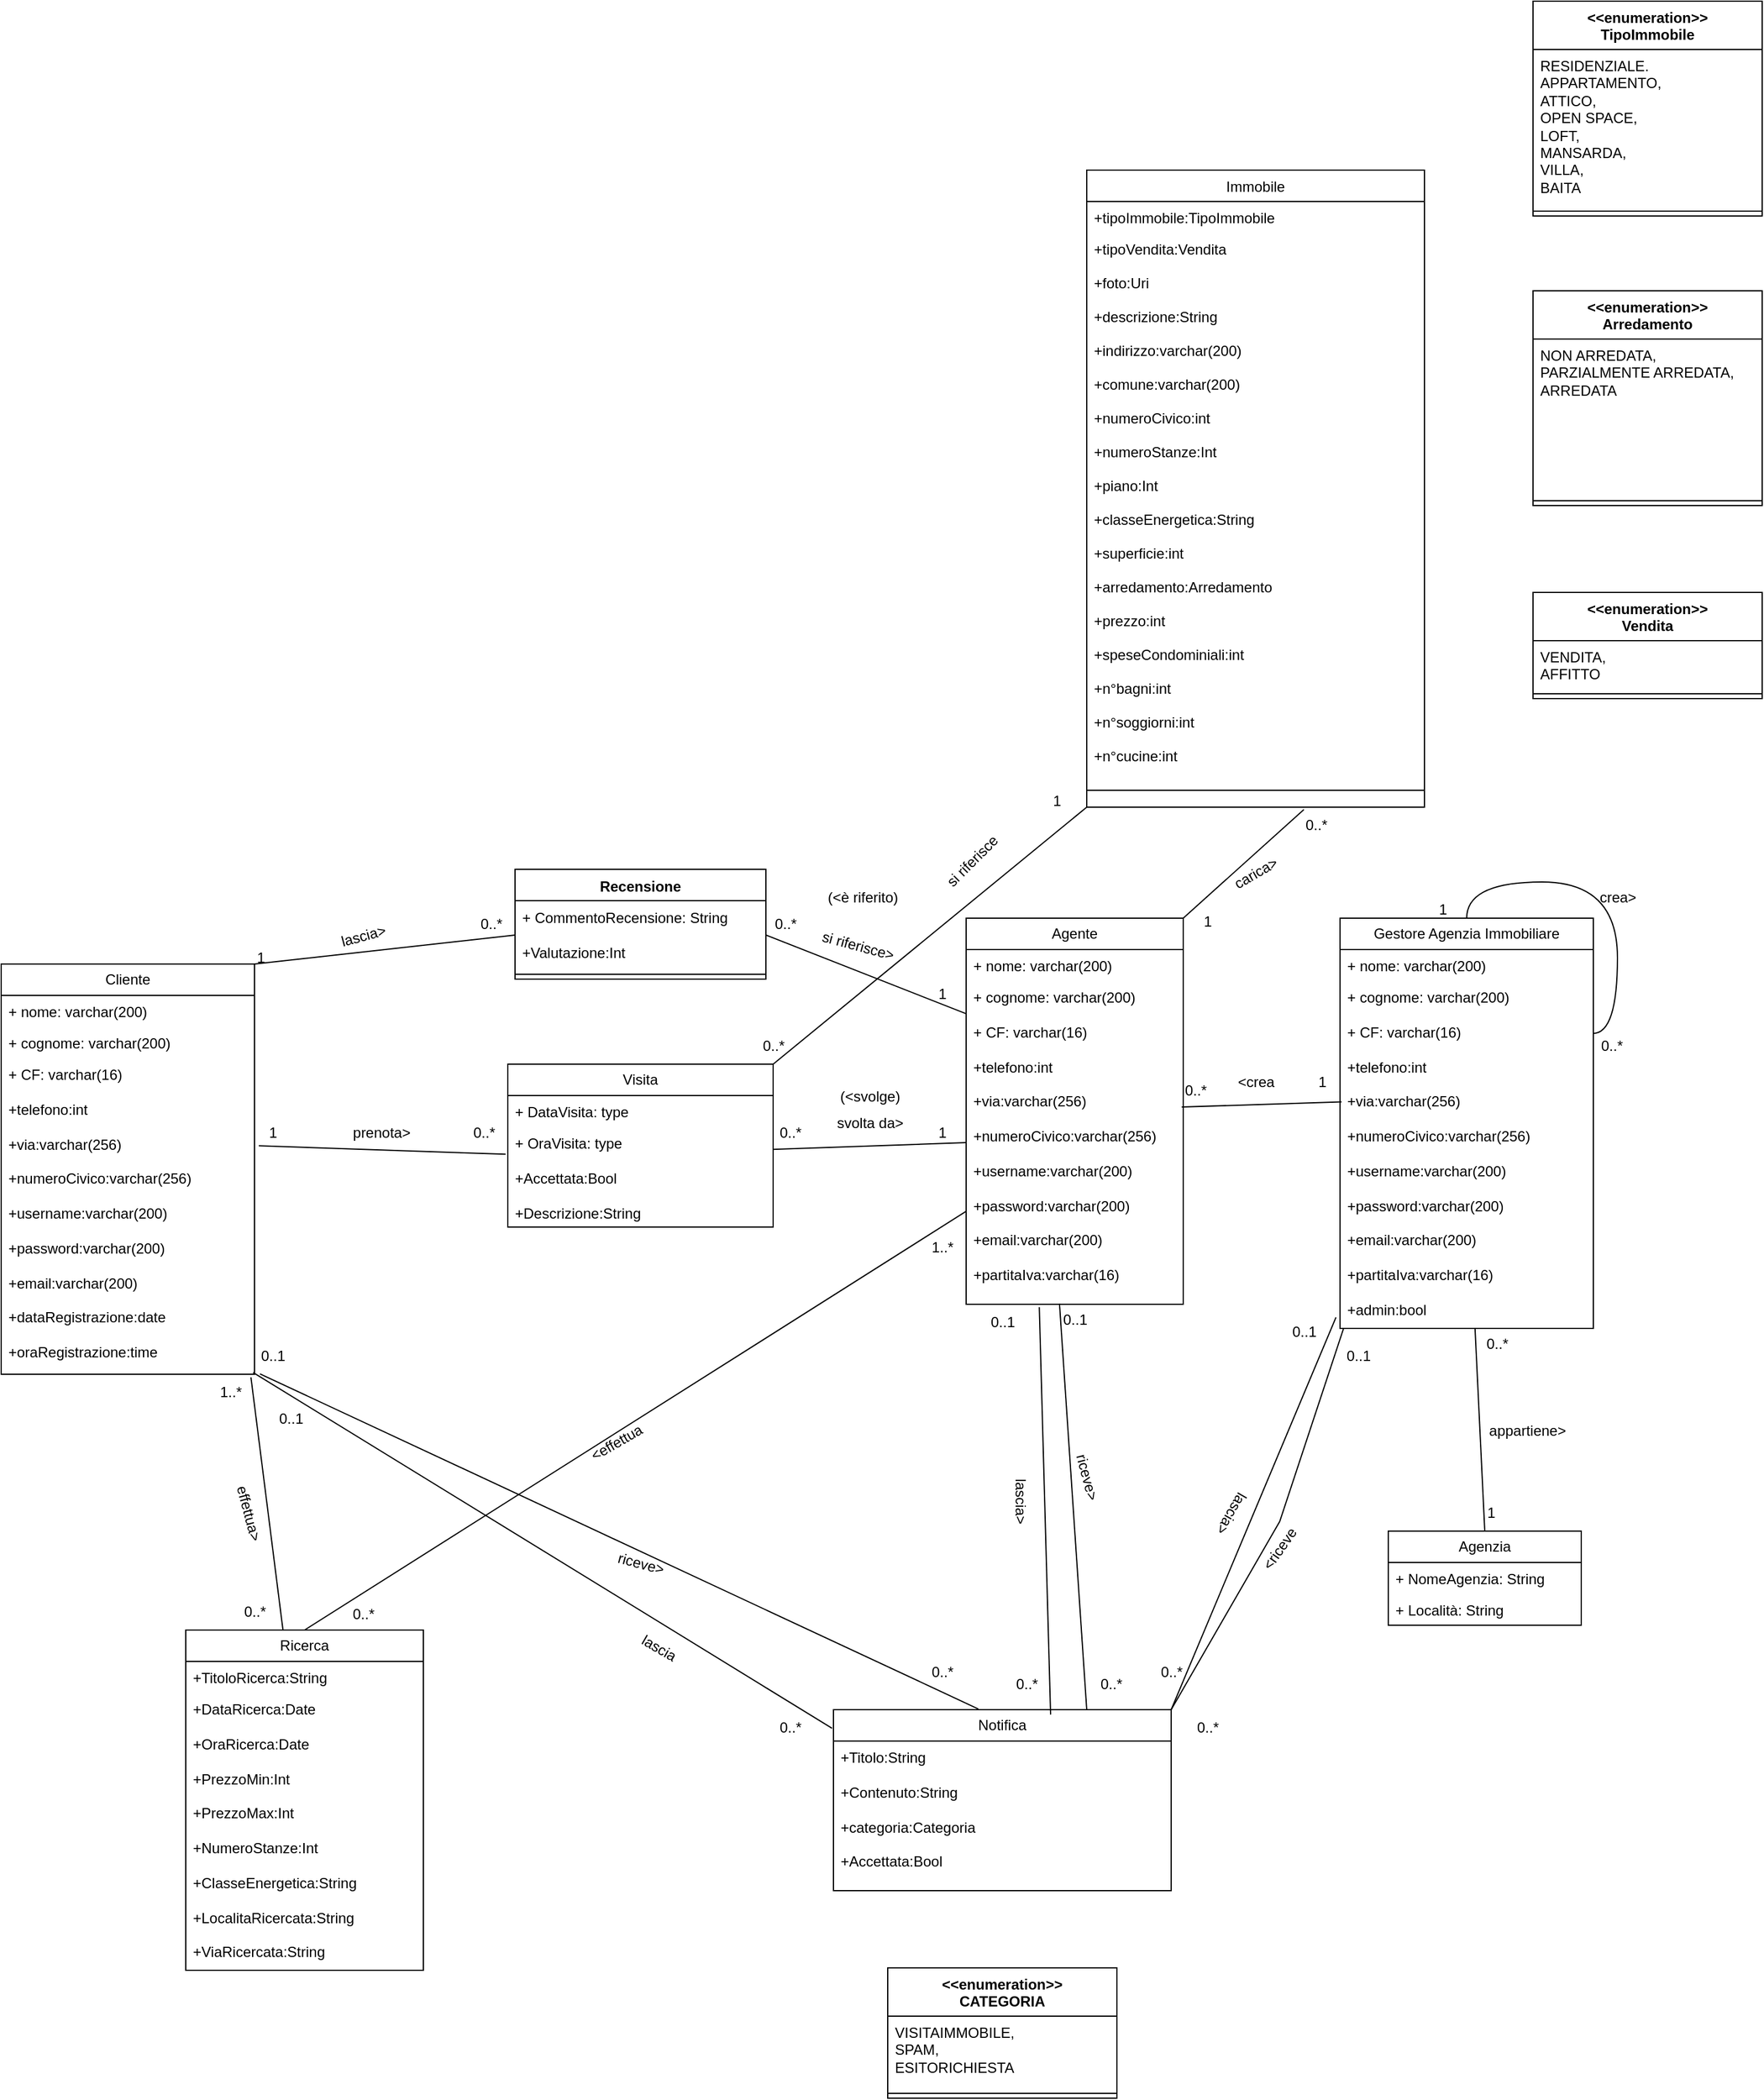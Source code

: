 <mxfile version="22.0.0" type="device">
  <diagram name="Pagina-1" id="dnuwzMZg-UUX4TP160sp">
    <mxGraphModel dx="7233" dy="4608" grid="1" gridSize="10" guides="1" tooltips="1" connect="1" arrows="1" fold="1" page="1" pageScale="1" pageWidth="4681" pageHeight="3300" math="0" shadow="0">
      <root>
        <mxCell id="0" />
        <mxCell id="1" parent="0" />
        <mxCell id="5vDNGPQUwyRePxuzF-Cj-1" value="Cliente" style="swimlane;fontStyle=0;childLayout=stackLayout;horizontal=1;startSize=26;fillColor=none;horizontalStack=0;resizeParent=1;resizeParentMax=0;resizeLast=0;collapsible=1;marginBottom=0;whiteSpace=wrap;html=1;" parent="1" vertex="1">
          <mxGeometry x="-270" y="168" width="210" height="340" as="geometry" />
        </mxCell>
        <mxCell id="5vDNGPQUwyRePxuzF-Cj-2" value="+ nome: varchar(200)" style="text;strokeColor=none;fillColor=none;align=left;verticalAlign=top;spacingLeft=4;spacingRight=4;overflow=hidden;rotatable=0;points=[[0,0.5],[1,0.5]];portConstraint=eastwest;whiteSpace=wrap;html=1;" parent="5vDNGPQUwyRePxuzF-Cj-1" vertex="1">
          <mxGeometry y="26" width="210" height="26" as="geometry" />
        </mxCell>
        <mxCell id="5vDNGPQUwyRePxuzF-Cj-3" value="+ cognome: varchar(200)" style="text;strokeColor=none;fillColor=none;align=left;verticalAlign=top;spacingLeft=4;spacingRight=4;overflow=hidden;rotatable=0;points=[[0,0.5],[1,0.5]];portConstraint=eastwest;whiteSpace=wrap;html=1;" parent="5vDNGPQUwyRePxuzF-Cj-1" vertex="1">
          <mxGeometry y="52" width="210" height="26" as="geometry" />
        </mxCell>
        <mxCell id="5vDNGPQUwyRePxuzF-Cj-4" value="+ CF: varchar(16)&lt;br&gt;&lt;br&gt;+telefono:int&lt;br&gt;&lt;br&gt;+via:varchar(256)&lt;br&gt;&lt;br&gt;+numeroCivico:varchar(256)&lt;br&gt;&lt;br&gt;+username:varchar(200)&lt;br&gt;&lt;br&gt;+password:varchar(200)&lt;br&gt;&lt;br&gt;+email:varchar(200)&lt;br&gt;&lt;br&gt;+dataRegistrazione:date&lt;br&gt;&lt;br&gt;+oraRegistrazione:time" style="text;strokeColor=none;fillColor=none;align=left;verticalAlign=top;spacingLeft=4;spacingRight=4;overflow=hidden;rotatable=0;points=[[0,0.5],[1,0.5]];portConstraint=eastwest;whiteSpace=wrap;html=1;" parent="5vDNGPQUwyRePxuzF-Cj-1" vertex="1">
          <mxGeometry y="78" width="210" height="262" as="geometry" />
        </mxCell>
        <mxCell id="5vDNGPQUwyRePxuzF-Cj-5" value="Agente" style="swimlane;fontStyle=0;childLayout=stackLayout;horizontal=1;startSize=26;fillColor=none;horizontalStack=0;resizeParent=1;resizeParentMax=0;resizeLast=0;collapsible=1;marginBottom=0;whiteSpace=wrap;html=1;" parent="1" vertex="1">
          <mxGeometry x="530" y="130" width="180" height="320" as="geometry" />
        </mxCell>
        <mxCell id="5vDNGPQUwyRePxuzF-Cj-7" value="+ nome: varchar(200)" style="text;strokeColor=none;fillColor=none;align=left;verticalAlign=top;spacingLeft=4;spacingRight=4;overflow=hidden;rotatable=0;points=[[0,0.5],[1,0.5]];portConstraint=eastwest;whiteSpace=wrap;html=1;" parent="5vDNGPQUwyRePxuzF-Cj-5" vertex="1">
          <mxGeometry y="26" width="180" height="26" as="geometry" />
        </mxCell>
        <mxCell id="5vDNGPQUwyRePxuzF-Cj-8" value="+ cognome: varchar(200)&lt;br&gt;&lt;br&gt;+ CF: varchar(16)&lt;br style=&quot;border-color: var(--border-color);&quot;&gt;&lt;br style=&quot;border-color: var(--border-color);&quot;&gt;+telefono:int&lt;br style=&quot;border-color: var(--border-color);&quot;&gt;&lt;br style=&quot;border-color: var(--border-color);&quot;&gt;+via:varchar(256)&lt;br style=&quot;border-color: var(--border-color);&quot;&gt;&lt;br style=&quot;border-color: var(--border-color);&quot;&gt;+numeroCivico:varchar(256)&lt;br style=&quot;border-color: var(--border-color);&quot;&gt;&lt;br style=&quot;border-color: var(--border-color);&quot;&gt;+username:varchar(200)&lt;br style=&quot;border-color: var(--border-color);&quot;&gt;&lt;br style=&quot;border-color: var(--border-color);&quot;&gt;+password:varchar(200)&lt;br style=&quot;border-color: var(--border-color);&quot;&gt;&lt;br style=&quot;border-color: var(--border-color);&quot;&gt;+email:varchar(200)&lt;br style=&quot;border-color: var(--border-color);&quot;&gt;&lt;br style=&quot;border-color: var(--border-color);&quot;&gt;+partitaIva:varchar(16)" style="text;strokeColor=none;fillColor=none;align=left;verticalAlign=top;spacingLeft=4;spacingRight=4;overflow=hidden;rotatable=0;points=[[0,0.5],[1,0.5]];portConstraint=eastwest;whiteSpace=wrap;html=1;" parent="5vDNGPQUwyRePxuzF-Cj-5" vertex="1">
          <mxGeometry y="52" width="180" height="268" as="geometry" />
        </mxCell>
        <mxCell id="5vDNGPQUwyRePxuzF-Cj-13" value="Gestore Agenzia Immobiliare" style="swimlane;fontStyle=0;childLayout=stackLayout;horizontal=1;startSize=26;fillColor=none;horizontalStack=0;resizeParent=1;resizeParentMax=0;resizeLast=0;collapsible=1;marginBottom=0;whiteSpace=wrap;html=1;" parent="1" vertex="1">
          <mxGeometry x="840" y="130" width="210" height="340" as="geometry" />
        </mxCell>
        <mxCell id="5vDNGPQUwyRePxuzF-Cj-14" value="+ nome: varchar(200)" style="text;strokeColor=none;fillColor=none;align=left;verticalAlign=top;spacingLeft=4;spacingRight=4;overflow=hidden;rotatable=0;points=[[0,0.5],[1,0.5]];portConstraint=eastwest;whiteSpace=wrap;html=1;" parent="5vDNGPQUwyRePxuzF-Cj-13" vertex="1">
          <mxGeometry y="26" width="210" height="26" as="geometry" />
        </mxCell>
        <mxCell id="5vDNGPQUwyRePxuzF-Cj-15" value="+ cognome: varchar(200)&lt;br&gt;&lt;br&gt;+ CF: varchar(16)&lt;br style=&quot;border-color: var(--border-color);&quot;&gt;&lt;br style=&quot;border-color: var(--border-color);&quot;&gt;+telefono:int&lt;br style=&quot;border-color: var(--border-color);&quot;&gt;&lt;br style=&quot;border-color: var(--border-color);&quot;&gt;+via:varchar(256)&lt;br style=&quot;border-color: var(--border-color);&quot;&gt;&lt;br style=&quot;border-color: var(--border-color);&quot;&gt;+numeroCivico:varchar(256)&lt;br style=&quot;border-color: var(--border-color);&quot;&gt;&lt;br style=&quot;border-color: var(--border-color);&quot;&gt;+username:varchar(200)&lt;br style=&quot;border-color: var(--border-color);&quot;&gt;&lt;br style=&quot;border-color: var(--border-color);&quot;&gt;+password:varchar(200)&lt;br style=&quot;border-color: var(--border-color);&quot;&gt;&lt;br style=&quot;border-color: var(--border-color);&quot;&gt;+email:varchar(200)&lt;br style=&quot;border-color: var(--border-color);&quot;&gt;&lt;br style=&quot;border-color: var(--border-color);&quot;&gt;+partitaIva:varchar(16)&lt;br&gt;&lt;br&gt;+admin:bool" style="text;strokeColor=none;fillColor=none;align=left;verticalAlign=top;spacingLeft=4;spacingRight=4;overflow=hidden;rotatable=0;points=[[0,0.5],[1,0.5]];portConstraint=eastwest;whiteSpace=wrap;html=1;" parent="5vDNGPQUwyRePxuzF-Cj-13" vertex="1">
          <mxGeometry y="52" width="210" height="288" as="geometry" />
        </mxCell>
        <mxCell id="5vDNGPQUwyRePxuzF-Cj-140" value="" style="endArrow=none;html=1;rounded=0;exitX=0.5;exitY=0;exitDx=0;exitDy=0;entryX=0.999;entryY=0.151;entryDx=0;entryDy=0;entryPerimeter=0;edgeStyle=orthogonalEdgeStyle;curved=1;" parent="5vDNGPQUwyRePxuzF-Cj-13" source="5vDNGPQUwyRePxuzF-Cj-13" target="5vDNGPQUwyRePxuzF-Cj-15" edge="1">
          <mxGeometry width="50" height="50" relative="1" as="geometry">
            <mxPoint x="100" y="-10" as="sourcePoint" />
            <mxPoint x="150" y="-70" as="targetPoint" />
            <Array as="points">
              <mxPoint x="105" y="-30" />
              <mxPoint x="230" y="-30" />
              <mxPoint x="230" y="95" />
            </Array>
          </mxGeometry>
        </mxCell>
        <mxCell id="5vDNGPQUwyRePxuzF-Cj-16" value="Agenzia" style="swimlane;fontStyle=0;childLayout=stackLayout;horizontal=1;startSize=26;fillColor=none;horizontalStack=0;resizeParent=1;resizeParentMax=0;resizeLast=0;collapsible=1;marginBottom=0;whiteSpace=wrap;html=1;" parent="1" vertex="1">
          <mxGeometry x="880" y="638" width="160" height="78" as="geometry" />
        </mxCell>
        <mxCell id="5vDNGPQUwyRePxuzF-Cj-17" value="+ NomeAgenzia: String" style="text;strokeColor=none;fillColor=none;align=left;verticalAlign=top;spacingLeft=4;spacingRight=4;overflow=hidden;rotatable=0;points=[[0,0.5],[1,0.5]];portConstraint=eastwest;whiteSpace=wrap;html=1;" parent="5vDNGPQUwyRePxuzF-Cj-16" vertex="1">
          <mxGeometry y="26" width="160" height="26" as="geometry" />
        </mxCell>
        <mxCell id="5vDNGPQUwyRePxuzF-Cj-18" value="+ Località: String" style="text;strokeColor=none;fillColor=none;align=left;verticalAlign=top;spacingLeft=4;spacingRight=4;overflow=hidden;rotatable=0;points=[[0,0.5],[1,0.5]];portConstraint=eastwest;whiteSpace=wrap;html=1;" parent="5vDNGPQUwyRePxuzF-Cj-16" vertex="1">
          <mxGeometry y="52" width="160" height="26" as="geometry" />
        </mxCell>
        <mxCell id="5vDNGPQUwyRePxuzF-Cj-19" value="Ricerca" style="swimlane;fontStyle=0;childLayout=stackLayout;horizontal=1;startSize=26;fillColor=none;horizontalStack=0;resizeParent=1;resizeParentMax=0;resizeLast=0;collapsible=1;marginBottom=0;whiteSpace=wrap;html=1;" parent="1" vertex="1">
          <mxGeometry x="-117" y="720" width="197" height="282" as="geometry" />
        </mxCell>
        <mxCell id="5vDNGPQUwyRePxuzF-Cj-20" value="+TitoloRicerca:String" style="text;strokeColor=none;fillColor=none;align=left;verticalAlign=top;spacingLeft=4;spacingRight=4;overflow=hidden;rotatable=0;points=[[0,0.5],[1,0.5]];portConstraint=eastwest;whiteSpace=wrap;html=1;" parent="5vDNGPQUwyRePxuzF-Cj-19" vertex="1">
          <mxGeometry y="26" width="197" height="26" as="geometry" />
        </mxCell>
        <mxCell id="5vDNGPQUwyRePxuzF-Cj-21" value="+DataRicerca:Date&lt;br&gt;&lt;br&gt;+OraRicerca:Date&lt;br&gt;&lt;br&gt;+PrezzoMin:Int&lt;br&gt;&lt;br&gt;+PrezzoMax:Int&lt;br&gt;&lt;br&gt;+NumeroStanze:Int&lt;br&gt;&lt;br&gt;+ClasseEnergetica:String&lt;br&gt;&lt;br&gt;+LocalitaRicercata:String&lt;br&gt;&lt;br&gt;+ViaRicercata:String&lt;br&gt;" style="text;strokeColor=none;fillColor=none;align=left;verticalAlign=top;spacingLeft=4;spacingRight=4;overflow=hidden;rotatable=0;points=[[0,0.5],[1,0.5]];portConstraint=eastwest;whiteSpace=wrap;html=1;" parent="5vDNGPQUwyRePxuzF-Cj-19" vertex="1">
          <mxGeometry y="52" width="197" height="230" as="geometry" />
        </mxCell>
        <mxCell id="5vDNGPQUwyRePxuzF-Cj-22" value="Notifica" style="swimlane;fontStyle=0;childLayout=stackLayout;horizontal=1;startSize=26;fillColor=none;horizontalStack=0;resizeParent=1;resizeParentMax=0;resizeLast=0;collapsible=1;marginBottom=0;whiteSpace=wrap;html=1;" parent="1" vertex="1">
          <mxGeometry x="420" y="786" width="280" height="150" as="geometry" />
        </mxCell>
        <mxCell id="5vDNGPQUwyRePxuzF-Cj-23" value="+Titolo:String&lt;br&gt;&lt;br&gt;+Contenuto:String&lt;br&gt;&lt;br&gt;+categoria:Categoria&lt;br&gt;&lt;br&gt;+Accettata:Bool" style="text;strokeColor=none;fillColor=none;align=left;verticalAlign=top;spacingLeft=4;spacingRight=4;overflow=hidden;rotatable=0;points=[[0,0.5],[1,0.5]];portConstraint=eastwest;whiteSpace=wrap;html=1;" parent="5vDNGPQUwyRePxuzF-Cj-22" vertex="1">
          <mxGeometry y="26" width="280" height="124" as="geometry" />
        </mxCell>
        <mxCell id="5vDNGPQUwyRePxuzF-Cj-24" value="Immobile" style="swimlane;fontStyle=0;align=center;verticalAlign=top;childLayout=stackLayout;horizontal=1;startSize=26;horizontalStack=0;resizeParent=1;resizeLast=0;collapsible=1;marginBottom=0;rounded=0;shadow=0;strokeWidth=1;" parent="1" vertex="1">
          <mxGeometry x="630" y="-490" width="280" height="528" as="geometry">
            <mxRectangle x="550" y="140" width="160" height="26" as="alternateBounds" />
          </mxGeometry>
        </mxCell>
        <mxCell id="5vDNGPQUwyRePxuzF-Cj-25" value="+tipoImmobile:TipoImmobile" style="text;align=left;verticalAlign=top;spacingLeft=4;spacingRight=4;overflow=hidden;rotatable=0;points=[[0,0.5],[1,0.5]];portConstraint=eastwest;rounded=0;shadow=0;html=0;" parent="5vDNGPQUwyRePxuzF-Cj-24" vertex="1">
          <mxGeometry y="26" width="280" height="26" as="geometry" />
        </mxCell>
        <mxCell id="5vDNGPQUwyRePxuzF-Cj-105" value="" style="endArrow=none;html=1;rounded=0;exitX=1;exitY=0;exitDx=0;exitDy=0;" parent="5vDNGPQUwyRePxuzF-Cj-24" source="5vDNGPQUwyRePxuzF-Cj-5" edge="1">
          <mxGeometry width="50" height="50" relative="1" as="geometry">
            <mxPoint x="250" y="490" as="sourcePoint" />
            <mxPoint x="180" y="530" as="targetPoint" />
          </mxGeometry>
        </mxCell>
        <mxCell id="5vDNGPQUwyRePxuzF-Cj-28" value="+tipoVendita:Vendita&#xa;&#xa;+foto:Uri&#xa;&#xa;+descrizione:String&#xa;&#xa;+indirizzo:varchar(200)&#xa;&#xa;+comune:varchar(200)&#xa;&#xa;+numeroCivico:int&#xa;&#xa;+numeroStanze:Int&#xa;&#xa;+piano:Int&#xa;&#xa;+classeEnergetica:String&#xa;&#xa;+superficie:int&#xa;&#xa;+arredamento:Arredamento&#xa;&#xa;+prezzo:int&#xa;&#xa;+speseCondominiali:int&#xa;&#xa;+n°bagni:int&#xa;&#xa;+n°soggiorni:int&#xa;&#xa;+n°cucine:int&#xa;&#xa;&#xa;" style="text;align=left;verticalAlign=top;spacingLeft=4;spacingRight=4;overflow=hidden;rotatable=0;points=[[0,0.5],[1,0.5]];portConstraint=eastwest;rounded=0;shadow=0;html=0;" parent="5vDNGPQUwyRePxuzF-Cj-24" vertex="1">
          <mxGeometry y="52" width="280" height="458" as="geometry" />
        </mxCell>
        <mxCell id="5vDNGPQUwyRePxuzF-Cj-29" value="" style="line;html=1;strokeWidth=1;align=left;verticalAlign=middle;spacingTop=-1;spacingLeft=3;spacingRight=3;rotatable=0;labelPosition=right;points=[];portConstraint=eastwest;" parent="5vDNGPQUwyRePxuzF-Cj-24" vertex="1">
          <mxGeometry y="510" width="280" height="8" as="geometry" />
        </mxCell>
        <mxCell id="5vDNGPQUwyRePxuzF-Cj-30" value="&amp;lt;&amp;lt;enumeration&amp;gt;&amp;gt;&lt;br&gt;Vendita" style="swimlane;fontStyle=1;align=center;verticalAlign=top;childLayout=stackLayout;horizontal=1;startSize=40;horizontalStack=0;resizeParent=1;resizeParentMax=0;resizeLast=0;collapsible=1;marginBottom=0;whiteSpace=wrap;html=1;" parent="1" vertex="1">
          <mxGeometry x="1000" y="-140" width="190" height="88" as="geometry" />
        </mxCell>
        <mxCell id="5vDNGPQUwyRePxuzF-Cj-31" value="VENDITA,&lt;br&gt;AFFITTO" style="text;strokeColor=none;fillColor=none;align=left;verticalAlign=top;spacingLeft=4;spacingRight=4;overflow=hidden;rotatable=0;points=[[0,0.5],[1,0.5]];portConstraint=eastwest;whiteSpace=wrap;html=1;" parent="5vDNGPQUwyRePxuzF-Cj-30" vertex="1">
          <mxGeometry y="40" width="190" height="40" as="geometry" />
        </mxCell>
        <mxCell id="5vDNGPQUwyRePxuzF-Cj-32" value="" style="line;strokeWidth=1;fillColor=none;align=left;verticalAlign=middle;spacingTop=-1;spacingLeft=3;spacingRight=3;rotatable=0;labelPosition=right;points=[];portConstraint=eastwest;strokeColor=inherit;" parent="5vDNGPQUwyRePxuzF-Cj-30" vertex="1">
          <mxGeometry y="80" width="190" height="8" as="geometry" />
        </mxCell>
        <mxCell id="5vDNGPQUwyRePxuzF-Cj-33" value="&amp;lt;&amp;lt;enumeration&amp;gt;&amp;gt;&lt;br&gt;TipoImmobile" style="swimlane;fontStyle=1;align=center;verticalAlign=top;childLayout=stackLayout;horizontal=1;startSize=40;horizontalStack=0;resizeParent=1;resizeParentMax=0;resizeLast=0;collapsible=1;marginBottom=0;whiteSpace=wrap;html=1;" parent="1" vertex="1">
          <mxGeometry x="1000" y="-630" width="190" height="178" as="geometry" />
        </mxCell>
        <mxCell id="5vDNGPQUwyRePxuzF-Cj-34" value="RESIDENZIALE.&lt;br&gt;APPARTAMENTO,&lt;br&gt;ATTICO,&lt;br&gt;OPEN SPACE,&lt;br&gt;LOFT,&lt;br&gt;MANSARDA,&lt;br&gt;VILLA,&lt;br&gt;BAITA" style="text;strokeColor=none;fillColor=none;align=left;verticalAlign=top;spacingLeft=4;spacingRight=4;overflow=hidden;rotatable=0;points=[[0,0.5],[1,0.5]];portConstraint=eastwest;whiteSpace=wrap;html=1;" parent="5vDNGPQUwyRePxuzF-Cj-33" vertex="1">
          <mxGeometry y="40" width="190" height="130" as="geometry" />
        </mxCell>
        <mxCell id="5vDNGPQUwyRePxuzF-Cj-35" value="" style="line;strokeWidth=1;fillColor=none;align=left;verticalAlign=middle;spacingTop=-1;spacingLeft=3;spacingRight=3;rotatable=0;labelPosition=right;points=[];portConstraint=eastwest;strokeColor=inherit;" parent="5vDNGPQUwyRePxuzF-Cj-33" vertex="1">
          <mxGeometry y="170" width="190" height="8" as="geometry" />
        </mxCell>
        <mxCell id="5vDNGPQUwyRePxuzF-Cj-36" value="&amp;lt;&amp;lt;enumeration&amp;gt;&amp;gt;&lt;br&gt;Arredamento" style="swimlane;fontStyle=1;align=center;verticalAlign=top;childLayout=stackLayout;horizontal=1;startSize=40;horizontalStack=0;resizeParent=1;resizeParentMax=0;resizeLast=0;collapsible=1;marginBottom=0;whiteSpace=wrap;html=1;" parent="1" vertex="1">
          <mxGeometry x="1000" y="-390" width="190" height="178" as="geometry" />
        </mxCell>
        <mxCell id="5vDNGPQUwyRePxuzF-Cj-37" value="NON ARREDATA,&lt;br&gt;PARZIALMENTE ARREDATA,&lt;br&gt;ARREDATA" style="text;strokeColor=none;fillColor=none;align=left;verticalAlign=top;spacingLeft=4;spacingRight=4;overflow=hidden;rotatable=0;points=[[0,0.5],[1,0.5]];portConstraint=eastwest;whiteSpace=wrap;html=1;" parent="5vDNGPQUwyRePxuzF-Cj-36" vertex="1">
          <mxGeometry y="40" width="190" height="130" as="geometry" />
        </mxCell>
        <mxCell id="5vDNGPQUwyRePxuzF-Cj-38" value="" style="line;strokeWidth=1;fillColor=none;align=left;verticalAlign=middle;spacingTop=-1;spacingLeft=3;spacingRight=3;rotatable=0;labelPosition=right;points=[];portConstraint=eastwest;strokeColor=inherit;" parent="5vDNGPQUwyRePxuzF-Cj-36" vertex="1">
          <mxGeometry y="170" width="190" height="8" as="geometry" />
        </mxCell>
        <mxCell id="5vDNGPQUwyRePxuzF-Cj-39" value="&amp;lt;&amp;lt;enumeration&amp;gt;&amp;gt;&lt;br&gt;CATEGORIA" style="swimlane;fontStyle=1;align=center;verticalAlign=top;childLayout=stackLayout;horizontal=1;startSize=40;horizontalStack=0;resizeParent=1;resizeParentMax=0;resizeLast=0;collapsible=1;marginBottom=0;whiteSpace=wrap;html=1;" parent="1" vertex="1">
          <mxGeometry x="465" y="1000" width="190" height="108" as="geometry" />
        </mxCell>
        <mxCell id="5vDNGPQUwyRePxuzF-Cj-40" value="VISITAIMMOBILE,&lt;br&gt;SPAM,&lt;br&gt;ESITORICHIESTA" style="text;strokeColor=none;fillColor=none;align=left;verticalAlign=top;spacingLeft=4;spacingRight=4;overflow=hidden;rotatable=0;points=[[0,0.5],[1,0.5]];portConstraint=eastwest;whiteSpace=wrap;html=1;" parent="5vDNGPQUwyRePxuzF-Cj-39" vertex="1">
          <mxGeometry y="40" width="190" height="60" as="geometry" />
        </mxCell>
        <mxCell id="5vDNGPQUwyRePxuzF-Cj-41" value="" style="line;strokeWidth=1;fillColor=none;align=left;verticalAlign=middle;spacingTop=-1;spacingLeft=3;spacingRight=3;rotatable=0;labelPosition=right;points=[];portConstraint=eastwest;strokeColor=inherit;" parent="5vDNGPQUwyRePxuzF-Cj-39" vertex="1">
          <mxGeometry y="100" width="190" height="8" as="geometry" />
        </mxCell>
        <mxCell id="5vDNGPQUwyRePxuzF-Cj-42" value="Recensione" style="swimlane;fontStyle=1;align=center;verticalAlign=top;childLayout=stackLayout;horizontal=1;startSize=26;horizontalStack=0;resizeParent=1;resizeParentMax=0;resizeLast=0;collapsible=1;marginBottom=0;whiteSpace=wrap;html=1;" parent="1" vertex="1">
          <mxGeometry x="156" y="89.5" width="208" height="91" as="geometry" />
        </mxCell>
        <mxCell id="5vDNGPQUwyRePxuzF-Cj-43" value="+ CommentoRecensione: String&lt;br&gt;&lt;br&gt;+Valutazione:Int" style="text;strokeColor=none;fillColor=none;align=left;verticalAlign=top;spacingLeft=4;spacingRight=4;overflow=hidden;rotatable=0;points=[[0,0.5],[1,0.5]];portConstraint=eastwest;whiteSpace=wrap;html=1;" parent="5vDNGPQUwyRePxuzF-Cj-42" vertex="1">
          <mxGeometry y="26" width="208" height="57" as="geometry" />
        </mxCell>
        <mxCell id="5vDNGPQUwyRePxuzF-Cj-44" value="" style="line;strokeWidth=1;fillColor=none;align=left;verticalAlign=middle;spacingTop=-1;spacingLeft=3;spacingRight=3;rotatable=0;labelPosition=right;points=[];portConstraint=eastwest;strokeColor=inherit;" parent="5vDNGPQUwyRePxuzF-Cj-42" vertex="1">
          <mxGeometry y="83" width="208" height="8" as="geometry" />
        </mxCell>
        <mxCell id="5vDNGPQUwyRePxuzF-Cj-47" value="" style="endArrow=none;html=1;rounded=0;entryX=0.006;entryY=0.348;entryDx=0;entryDy=0;entryPerimeter=0;exitX=0.993;exitY=0.39;exitDx=0;exitDy=0;exitPerimeter=0;" parent="1" source="5vDNGPQUwyRePxuzF-Cj-8" target="5vDNGPQUwyRePxuzF-Cj-15" edge="1">
          <mxGeometry width="50" height="50" relative="1" as="geometry">
            <mxPoint x="700" y="330" as="sourcePoint" />
            <mxPoint x="808.32" y="284.816" as="targetPoint" />
          </mxGeometry>
        </mxCell>
        <mxCell id="5vDNGPQUwyRePxuzF-Cj-48" value="" style="endArrow=none;html=1;rounded=0;exitX=0.5;exitY=0;exitDx=0;exitDy=0;" parent="1" source="5vDNGPQUwyRePxuzF-Cj-16" target="5vDNGPQUwyRePxuzF-Cj-15" edge="1">
          <mxGeometry width="50" height="50" relative="1" as="geometry">
            <mxPoint x="850" y="580" as="sourcePoint" />
            <mxPoint x="900" y="530" as="targetPoint" />
          </mxGeometry>
        </mxCell>
        <mxCell id="5vDNGPQUwyRePxuzF-Cj-50" value="&amp;lt;crea" style="text;html=1;align=center;verticalAlign=middle;resizable=0;points=[];autosize=1;strokeColor=none;fillColor=none;" parent="1" vertex="1">
          <mxGeometry x="745" y="251" width="50" height="30" as="geometry" />
        </mxCell>
        <mxCell id="5vDNGPQUwyRePxuzF-Cj-52" value="appartiene&amp;gt;" style="text;html=1;align=center;verticalAlign=middle;resizable=0;points=[];autosize=1;strokeColor=none;fillColor=none;" parent="1" vertex="1">
          <mxGeometry x="950" y="540" width="90" height="30" as="geometry" />
        </mxCell>
        <mxCell id="5vDNGPQUwyRePxuzF-Cj-53" value="Visita" style="swimlane;fontStyle=0;childLayout=stackLayout;horizontal=1;startSize=26;fillColor=none;horizontalStack=0;resizeParent=1;resizeParentMax=0;resizeLast=0;collapsible=1;marginBottom=0;whiteSpace=wrap;html=1;" parent="1" vertex="1">
          <mxGeometry x="150" y="251" width="220" height="135" as="geometry" />
        </mxCell>
        <mxCell id="5vDNGPQUwyRePxuzF-Cj-54" value="+ DataVisita: type" style="text;strokeColor=none;fillColor=none;align=left;verticalAlign=top;spacingLeft=4;spacingRight=4;overflow=hidden;rotatable=0;points=[[0,0.5],[1,0.5]];portConstraint=eastwest;whiteSpace=wrap;html=1;" parent="5vDNGPQUwyRePxuzF-Cj-53" vertex="1">
          <mxGeometry y="26" width="220" height="26" as="geometry" />
        </mxCell>
        <mxCell id="5vDNGPQUwyRePxuzF-Cj-55" value="+ OraVisita: type&lt;br&gt;&lt;br&gt;+Accettata:Bool&lt;br&gt;&lt;br&gt;+Descrizione:String" style="text;strokeColor=none;fillColor=none;align=left;verticalAlign=top;spacingLeft=4;spacingRight=4;overflow=hidden;rotatable=0;points=[[0,0.5],[1,0.5]];portConstraint=eastwest;whiteSpace=wrap;html=1;" parent="5vDNGPQUwyRePxuzF-Cj-53" vertex="1">
          <mxGeometry y="52" width="220" height="83" as="geometry" />
        </mxCell>
        <mxCell id="5vDNGPQUwyRePxuzF-Cj-56" value="" style="endArrow=none;html=1;rounded=0;exitX=1.017;exitY=0.277;exitDx=0;exitDy=0;exitPerimeter=0;entryX=-0.008;entryY=0.273;entryDx=0;entryDy=0;entryPerimeter=0;" parent="1" source="5vDNGPQUwyRePxuzF-Cj-4" target="5vDNGPQUwyRePxuzF-Cj-55" edge="1">
          <mxGeometry width="50" height="50" relative="1" as="geometry">
            <mxPoint x="90" y="310" as="sourcePoint" />
            <mxPoint x="140" y="260" as="targetPoint" />
          </mxGeometry>
        </mxCell>
        <mxCell id="5vDNGPQUwyRePxuzF-Cj-57" value="" style="endArrow=none;html=1;rounded=0;exitX=0.998;exitY=0.225;exitDx=0;exitDy=0;exitPerimeter=0;entryX=0;entryY=0.5;entryDx=0;entryDy=0;" parent="1" source="5vDNGPQUwyRePxuzF-Cj-55" target="5vDNGPQUwyRePxuzF-Cj-8" edge="1">
          <mxGeometry width="50" height="50" relative="1" as="geometry">
            <mxPoint x="500" y="590" as="sourcePoint" />
            <mxPoint x="550" y="540" as="targetPoint" />
          </mxGeometry>
        </mxCell>
        <mxCell id="5vDNGPQUwyRePxuzF-Cj-59" value="prenota&amp;gt;" style="text;html=1;align=center;verticalAlign=middle;resizable=0;points=[];autosize=1;strokeColor=none;fillColor=none;" parent="1" vertex="1">
          <mxGeometry x="10" y="292.5" width="70" height="30" as="geometry" />
        </mxCell>
        <mxCell id="5vDNGPQUwyRePxuzF-Cj-60" value="svolta da&amp;gt;" style="text;html=1;align=center;verticalAlign=middle;resizable=0;points=[];autosize=1;strokeColor=none;fillColor=none;" parent="1" vertex="1">
          <mxGeometry x="410" y="285" width="80" height="30" as="geometry" />
        </mxCell>
        <mxCell id="5vDNGPQUwyRePxuzF-Cj-61" value="" style="endArrow=none;html=1;rounded=0;exitX=0.5;exitY=0;exitDx=0;exitDy=0;" parent="1" source="5vDNGPQUwyRePxuzF-Cj-19" target="5vDNGPQUwyRePxuzF-Cj-8" edge="1">
          <mxGeometry width="50" height="50" relative="1" as="geometry">
            <mxPoint x="200" y="540" as="sourcePoint" />
            <mxPoint x="520" y="450" as="targetPoint" />
          </mxGeometry>
        </mxCell>
        <mxCell id="5vDNGPQUwyRePxuzF-Cj-64" value="" style="endArrow=none;html=1;rounded=0;entryX=0.986;entryY=1.01;entryDx=0;entryDy=0;entryPerimeter=0;" parent="1" source="5vDNGPQUwyRePxuzF-Cj-19" target="5vDNGPQUwyRePxuzF-Cj-4" edge="1">
          <mxGeometry width="50" height="50" relative="1" as="geometry">
            <mxPoint x="-420" y="720" as="sourcePoint" />
            <mxPoint x="-370" y="670" as="targetPoint" />
          </mxGeometry>
        </mxCell>
        <mxCell id="5vDNGPQUwyRePxuzF-Cj-65" value="" style="endArrow=none;html=1;rounded=0;exitX=1;exitY=0;exitDx=0;exitDy=0;entryX=0;entryY=0.5;entryDx=0;entryDy=0;" parent="1" source="5vDNGPQUwyRePxuzF-Cj-1" target="5vDNGPQUwyRePxuzF-Cj-43" edge="1">
          <mxGeometry width="50" height="50" relative="1" as="geometry">
            <mxPoint x="70" y="150" as="sourcePoint" />
            <mxPoint x="120" y="100" as="targetPoint" />
          </mxGeometry>
        </mxCell>
        <mxCell id="5vDNGPQUwyRePxuzF-Cj-66" value="lascia&amp;gt;" style="text;html=1;align=center;verticalAlign=middle;resizable=0;points=[];autosize=1;strokeColor=none;fillColor=none;rotation=-15;" parent="1" vertex="1">
          <mxGeometry y="130" width="60" height="30" as="geometry" />
        </mxCell>
        <mxCell id="5vDNGPQUwyRePxuzF-Cj-68" value="" style="endArrow=none;html=1;rounded=0;exitX=1;exitY=0.5;exitDx=0;exitDy=0;entryX=0.002;entryY=0.102;entryDx=0;entryDy=0;entryPerimeter=0;" parent="1" source="5vDNGPQUwyRePxuzF-Cj-43" target="5vDNGPQUwyRePxuzF-Cj-8" edge="1">
          <mxGeometry width="50" height="50" relative="1" as="geometry">
            <mxPoint x="590" y="90" as="sourcePoint" />
            <mxPoint x="640" y="40" as="targetPoint" />
          </mxGeometry>
        </mxCell>
        <mxCell id="5vDNGPQUwyRePxuzF-Cj-69" value="si riferisce&amp;gt;" style="text;html=1;align=center;verticalAlign=middle;resizable=0;points=[];autosize=1;strokeColor=none;fillColor=none;rotation=15;" parent="1" vertex="1">
          <mxGeometry x="400" y="138" width="80" height="30" as="geometry" />
        </mxCell>
        <mxCell id="5vDNGPQUwyRePxuzF-Cj-71" value="effettua&amp;gt;" style="text;html=1;align=center;verticalAlign=middle;resizable=0;points=[];autosize=1;strokeColor=none;fillColor=none;rotation=75;" parent="1" vertex="1">
          <mxGeometry x="-100" y="608" width="70" height="30" as="geometry" />
        </mxCell>
        <mxCell id="5vDNGPQUwyRePxuzF-Cj-72" value="&amp;lt;effettua" style="text;html=1;align=center;verticalAlign=middle;resizable=0;points=[];autosize=1;strokeColor=none;fillColor=none;rotation=-30;" parent="1" vertex="1">
          <mxGeometry x="205" y="550" width="70" height="30" as="geometry" />
        </mxCell>
        <mxCell id="5vDNGPQUwyRePxuzF-Cj-84" value="0..*" style="text;html=1;align=center;verticalAlign=middle;resizable=0;points=[];autosize=1;strokeColor=none;fillColor=none;" parent="1" vertex="1">
          <mxGeometry x="116" y="120" width="40" height="30" as="geometry" />
        </mxCell>
        <mxCell id="5vDNGPQUwyRePxuzF-Cj-85" value="1" style="text;html=1;align=center;verticalAlign=middle;resizable=0;points=[];autosize=1;strokeColor=none;fillColor=none;" parent="1" vertex="1">
          <mxGeometry x="-70" y="148" width="30" height="30" as="geometry" />
        </mxCell>
        <mxCell id="5vDNGPQUwyRePxuzF-Cj-86" value="1" style="text;html=1;align=center;verticalAlign=middle;resizable=0;points=[];autosize=1;strokeColor=none;fillColor=none;" parent="1" vertex="1">
          <mxGeometry x="495" y="178" width="30" height="30" as="geometry" />
        </mxCell>
        <mxCell id="5vDNGPQUwyRePxuzF-Cj-87" value="0..*" style="text;html=1;align=center;verticalAlign=middle;resizable=0;points=[];autosize=1;strokeColor=none;fillColor=none;" parent="1" vertex="1">
          <mxGeometry x="360" y="120" width="40" height="30" as="geometry" />
        </mxCell>
        <mxCell id="5vDNGPQUwyRePxuzF-Cj-88" value="(&amp;lt;è riferito)" style="text;html=1;align=center;verticalAlign=middle;resizable=0;points=[];autosize=1;strokeColor=none;fillColor=none;" parent="1" vertex="1">
          <mxGeometry x="404" y="98" width="80" height="30" as="geometry" />
        </mxCell>
        <mxCell id="5vDNGPQUwyRePxuzF-Cj-91" value="1" style="text;html=1;align=center;verticalAlign=middle;resizable=0;points=[];autosize=1;strokeColor=none;fillColor=none;" parent="1" vertex="1">
          <mxGeometry x="950" y="608" width="30" height="30" as="geometry" />
        </mxCell>
        <mxCell id="5vDNGPQUwyRePxuzF-Cj-92" value="0..*" style="text;html=1;align=center;verticalAlign=middle;resizable=0;points=[];autosize=1;strokeColor=none;fillColor=none;" parent="1" vertex="1">
          <mxGeometry x="950" y="468" width="40" height="30" as="geometry" />
        </mxCell>
        <mxCell id="5vDNGPQUwyRePxuzF-Cj-93" value="0..*" style="text;html=1;align=center;verticalAlign=middle;resizable=0;points=[];autosize=1;strokeColor=none;fillColor=none;" parent="1" vertex="1">
          <mxGeometry x="-80" y="690" width="40" height="30" as="geometry" />
        </mxCell>
        <mxCell id="5vDNGPQUwyRePxuzF-Cj-94" value="1..*" style="text;html=1;align=center;verticalAlign=middle;resizable=0;points=[];autosize=1;strokeColor=none;fillColor=none;" parent="1" vertex="1">
          <mxGeometry x="-100" y="508" width="40" height="30" as="geometry" />
        </mxCell>
        <mxCell id="5vDNGPQUwyRePxuzF-Cj-95" value="1" style="text;html=1;align=center;verticalAlign=middle;resizable=0;points=[];autosize=1;strokeColor=none;fillColor=none;" parent="1" vertex="1">
          <mxGeometry x="-60" y="292.5" width="30" height="30" as="geometry" />
        </mxCell>
        <mxCell id="5vDNGPQUwyRePxuzF-Cj-96" value="0..*" style="text;html=1;align=center;verticalAlign=middle;resizable=0;points=[];autosize=1;strokeColor=none;fillColor=none;" parent="1" vertex="1">
          <mxGeometry x="110" y="292.5" width="40" height="30" as="geometry" />
        </mxCell>
        <mxCell id="5vDNGPQUwyRePxuzF-Cj-97" value="1" style="text;html=1;align=center;verticalAlign=middle;resizable=0;points=[];autosize=1;strokeColor=none;fillColor=none;" parent="1" vertex="1">
          <mxGeometry x="495" y="292.5" width="30" height="30" as="geometry" />
        </mxCell>
        <mxCell id="5vDNGPQUwyRePxuzF-Cj-98" value="0..*" style="text;html=1;align=center;verticalAlign=middle;resizable=0;points=[];autosize=1;strokeColor=none;fillColor=none;" parent="1" vertex="1">
          <mxGeometry x="364" y="292.5" width="40" height="30" as="geometry" />
        </mxCell>
        <mxCell id="5vDNGPQUwyRePxuzF-Cj-99" value="(&amp;lt;svolge)" style="text;html=1;align=center;verticalAlign=middle;resizable=0;points=[];autosize=1;strokeColor=none;fillColor=none;" parent="1" vertex="1">
          <mxGeometry x="415" y="262.5" width="70" height="30" as="geometry" />
        </mxCell>
        <mxCell id="5vDNGPQUwyRePxuzF-Cj-102" value="0..*" style="text;html=1;align=center;verticalAlign=middle;resizable=0;points=[];autosize=1;strokeColor=none;fillColor=none;" parent="1" vertex="1">
          <mxGeometry x="10" y="692" width="40" height="30" as="geometry" />
        </mxCell>
        <mxCell id="5vDNGPQUwyRePxuzF-Cj-103" value="1..*" style="text;html=1;align=center;verticalAlign=middle;resizable=0;points=[];autosize=1;strokeColor=none;fillColor=none;" parent="1" vertex="1">
          <mxGeometry x="490" y="388" width="40" height="30" as="geometry" />
        </mxCell>
        <mxCell id="5vDNGPQUwyRePxuzF-Cj-106" value="" style="endArrow=none;html=1;rounded=0;exitX=1;exitY=0;exitDx=0;exitDy=0;entryX=0;entryY=1;entryDx=0;entryDy=0;" parent="1" source="5vDNGPQUwyRePxuzF-Cj-53" target="5vDNGPQUwyRePxuzF-Cj-24" edge="1">
          <mxGeometry width="50" height="50" relative="1" as="geometry">
            <mxPoint x="380" y="-20" as="sourcePoint" />
            <mxPoint x="430" y="-70" as="targetPoint" />
          </mxGeometry>
        </mxCell>
        <mxCell id="5vDNGPQUwyRePxuzF-Cj-107" value="" style="endArrow=none;html=1;rounded=0;entryX=0.43;entryY=0.998;entryDx=0;entryDy=0;entryPerimeter=0;exitX=0.75;exitY=0;exitDx=0;exitDy=0;" parent="1" source="5vDNGPQUwyRePxuzF-Cj-22" target="5vDNGPQUwyRePxuzF-Cj-8" edge="1">
          <mxGeometry width="50" height="50" relative="1" as="geometry">
            <mxPoint x="500" y="710" as="sourcePoint" />
            <mxPoint x="550" y="660" as="targetPoint" />
          </mxGeometry>
        </mxCell>
        <mxCell id="5vDNGPQUwyRePxuzF-Cj-108" value="" style="endArrow=none;html=1;rounded=0;entryX=1.114;entryY=-0.01;entryDx=0;entryDy=0;entryPerimeter=0;exitX=0.429;exitY=-0.004;exitDx=0;exitDy=0;exitPerimeter=0;" parent="1" source="5vDNGPQUwyRePxuzF-Cj-22" target="5vDNGPQUwyRePxuzF-Cj-94" edge="1">
          <mxGeometry width="50" height="50" relative="1" as="geometry">
            <mxPoint x="-20" y="590" as="sourcePoint" />
            <mxPoint x="30" y="540" as="targetPoint" />
          </mxGeometry>
        </mxCell>
        <mxCell id="5vDNGPQUwyRePxuzF-Cj-109" value="" style="endArrow=none;html=1;rounded=0;entryX=0.014;entryY=1;entryDx=0;entryDy=0;entryPerimeter=0;exitX=1;exitY=0;exitDx=0;exitDy=0;" parent="1" source="5vDNGPQUwyRePxuzF-Cj-22" target="5vDNGPQUwyRePxuzF-Cj-15" edge="1">
          <mxGeometry width="50" height="50" relative="1" as="geometry">
            <mxPoint x="750" y="710" as="sourcePoint" />
            <mxPoint x="800" y="660" as="targetPoint" />
            <Array as="points">
              <mxPoint x="790" y="630" />
            </Array>
          </mxGeometry>
        </mxCell>
        <mxCell id="5vDNGPQUwyRePxuzF-Cj-110" value="riceve&amp;gt;" style="text;html=1;align=center;verticalAlign=middle;resizable=0;points=[];autosize=1;strokeColor=none;fillColor=none;rotation=15;" parent="1" vertex="1">
          <mxGeometry x="230" y="650" width="60" height="30" as="geometry" />
        </mxCell>
        <mxCell id="5vDNGPQUwyRePxuzF-Cj-111" value="&amp;lt;riceve" style="text;html=1;align=center;verticalAlign=middle;resizable=0;points=[];autosize=1;strokeColor=none;fillColor=none;rotation=-55;" parent="1" vertex="1">
          <mxGeometry x="760" y="638" width="60" height="30" as="geometry" />
        </mxCell>
        <mxCell id="5vDNGPQUwyRePxuzF-Cj-112" value="riceve&amp;gt;" style="text;html=1;align=center;verticalAlign=middle;resizable=0;points=[];autosize=1;strokeColor=none;fillColor=none;rotation=75;" parent="1" vertex="1">
          <mxGeometry x="600" y="578" width="60" height="30" as="geometry" />
        </mxCell>
        <mxCell id="5vDNGPQUwyRePxuzF-Cj-113" value="0..*" style="text;html=1;align=center;verticalAlign=middle;resizable=0;points=[];autosize=1;strokeColor=none;fillColor=none;" parent="1" vertex="1">
          <mxGeometry x="490" y="740" width="40" height="30" as="geometry" />
        </mxCell>
        <mxCell id="5vDNGPQUwyRePxuzF-Cj-114" value="0..1" style="text;html=1;align=center;verticalAlign=middle;resizable=0;points=[];autosize=1;strokeColor=none;fillColor=none;" parent="1" vertex="1">
          <mxGeometry x="-65" y="478" width="40" height="30" as="geometry" />
        </mxCell>
        <mxCell id="5vDNGPQUwyRePxuzF-Cj-115" value="" style="endArrow=none;html=1;rounded=0;exitX=0.971;exitY=-0.048;exitDx=0;exitDy=0;exitPerimeter=0;entryX=-0.004;entryY=0.103;entryDx=0;entryDy=0;entryPerimeter=0;" parent="1" source="5vDNGPQUwyRePxuzF-Cj-94" target="5vDNGPQUwyRePxuzF-Cj-22" edge="1">
          <mxGeometry width="50" height="50" relative="1" as="geometry">
            <mxPoint x="80" y="500" as="sourcePoint" />
            <mxPoint x="130" y="450" as="targetPoint" />
          </mxGeometry>
        </mxCell>
        <mxCell id="5vDNGPQUwyRePxuzF-Cj-116" value="lascia" style="text;html=1;align=center;verticalAlign=middle;resizable=0;points=[];autosize=1;strokeColor=none;fillColor=none;rotation=30;" parent="1" vertex="1">
          <mxGeometry x="250" y="720" width="50" height="30" as="geometry" />
        </mxCell>
        <mxCell id="5vDNGPQUwyRePxuzF-Cj-117" value="0..*" style="text;html=1;align=center;verticalAlign=middle;resizable=0;points=[];autosize=1;strokeColor=none;fillColor=none;" parent="1" vertex="1">
          <mxGeometry x="364" y="786" width="40" height="30" as="geometry" />
        </mxCell>
        <mxCell id="5vDNGPQUwyRePxuzF-Cj-118" value="0..1" style="text;html=1;align=center;verticalAlign=middle;resizable=0;points=[];autosize=1;strokeColor=none;fillColor=none;" parent="1" vertex="1">
          <mxGeometry x="-50" y="530" width="40" height="30" as="geometry" />
        </mxCell>
        <mxCell id="5vDNGPQUwyRePxuzF-Cj-119" value="" style="endArrow=none;html=1;rounded=0;entryX=0.337;entryY=1.009;entryDx=0;entryDy=0;entryPerimeter=0;exitX=0.643;exitY=0.027;exitDx=0;exitDy=0;exitPerimeter=0;" parent="1" source="5vDNGPQUwyRePxuzF-Cj-22" target="5vDNGPQUwyRePxuzF-Cj-8" edge="1">
          <mxGeometry width="50" height="50" relative="1" as="geometry">
            <mxPoint x="380" y="680" as="sourcePoint" />
            <mxPoint x="430" y="630" as="targetPoint" />
          </mxGeometry>
        </mxCell>
        <mxCell id="5vDNGPQUwyRePxuzF-Cj-120" value="0..*" style="text;html=1;align=center;verticalAlign=middle;resizable=0;points=[];autosize=1;strokeColor=none;fillColor=none;" parent="1" vertex="1">
          <mxGeometry x="630" y="750" width="40" height="30" as="geometry" />
        </mxCell>
        <mxCell id="5vDNGPQUwyRePxuzF-Cj-121" value="0..1" style="text;html=1;align=center;verticalAlign=middle;resizable=0;points=[];autosize=1;strokeColor=none;fillColor=none;" parent="1" vertex="1">
          <mxGeometry x="600" y="448" width="40" height="30" as="geometry" />
        </mxCell>
        <mxCell id="5vDNGPQUwyRePxuzF-Cj-122" value="lascia&amp;gt;" style="text;html=1;align=center;verticalAlign=middle;resizable=0;points=[];autosize=1;strokeColor=none;fillColor=none;rotation=90;" parent="1" vertex="1">
          <mxGeometry x="545" y="598" width="60" height="30" as="geometry" />
        </mxCell>
        <mxCell id="5vDNGPQUwyRePxuzF-Cj-123" value="0..*" style="text;html=1;align=center;verticalAlign=middle;resizable=0;points=[];autosize=1;strokeColor=none;fillColor=none;" parent="1" vertex="1">
          <mxGeometry x="560" y="750" width="40" height="30" as="geometry" />
        </mxCell>
        <mxCell id="5vDNGPQUwyRePxuzF-Cj-124" value="0..1" style="text;html=1;align=center;verticalAlign=middle;resizable=0;points=[];autosize=1;strokeColor=none;fillColor=none;" parent="1" vertex="1">
          <mxGeometry x="540" y="450" width="40" height="30" as="geometry" />
        </mxCell>
        <mxCell id="5vDNGPQUwyRePxuzF-Cj-125" value="0..*" style="text;html=1;align=center;verticalAlign=middle;resizable=0;points=[];autosize=1;strokeColor=none;fillColor=none;" parent="1" vertex="1">
          <mxGeometry x="710" y="786" width="40" height="30" as="geometry" />
        </mxCell>
        <mxCell id="5vDNGPQUwyRePxuzF-Cj-126" value="0..1" style="text;html=1;align=center;verticalAlign=middle;resizable=0;points=[];autosize=1;strokeColor=none;fillColor=none;" parent="1" vertex="1">
          <mxGeometry x="835" y="478" width="40" height="30" as="geometry" />
        </mxCell>
        <mxCell id="5vDNGPQUwyRePxuzF-Cj-127" value="" style="endArrow=none;html=1;rounded=0;exitX=1;exitY=0;exitDx=0;exitDy=0;entryX=-0.016;entryY=0.968;entryDx=0;entryDy=0;entryPerimeter=0;" parent="1" source="5vDNGPQUwyRePxuzF-Cj-22" target="5vDNGPQUwyRePxuzF-Cj-15" edge="1">
          <mxGeometry width="50" height="50" relative="1" as="geometry">
            <mxPoint x="920" y="860" as="sourcePoint" />
            <mxPoint x="970" y="810" as="targetPoint" />
          </mxGeometry>
        </mxCell>
        <mxCell id="5vDNGPQUwyRePxuzF-Cj-128" value="lascia&amp;gt;" style="text;html=1;align=center;verticalAlign=middle;resizable=0;points=[];autosize=1;strokeColor=none;fillColor=none;rotation=-240;" parent="1" vertex="1">
          <mxGeometry x="720" y="608" width="60" height="30" as="geometry" />
        </mxCell>
        <mxCell id="5vDNGPQUwyRePxuzF-Cj-129" value="0..*" style="text;html=1;align=center;verticalAlign=middle;resizable=0;points=[];autosize=1;strokeColor=none;fillColor=none;" parent="1" vertex="1">
          <mxGeometry x="680" y="740" width="40" height="30" as="geometry" />
        </mxCell>
        <mxCell id="5vDNGPQUwyRePxuzF-Cj-130" value="0..1" style="text;html=1;align=center;verticalAlign=middle;resizable=0;points=[];autosize=1;strokeColor=none;fillColor=none;" parent="1" vertex="1">
          <mxGeometry x="790" y="458" width="40" height="30" as="geometry" />
        </mxCell>
        <mxCell id="5vDNGPQUwyRePxuzF-Cj-131" value="carica&amp;gt;" style="text;html=1;align=center;verticalAlign=middle;resizable=0;points=[];autosize=1;strokeColor=none;fillColor=none;rotation=-30;" parent="1" vertex="1">
          <mxGeometry x="740" y="78" width="60" height="30" as="geometry" />
        </mxCell>
        <mxCell id="5vDNGPQUwyRePxuzF-Cj-132" value="0..*" style="text;html=1;align=center;verticalAlign=middle;resizable=0;points=[];autosize=1;strokeColor=none;fillColor=none;" parent="1" vertex="1">
          <mxGeometry x="800" y="38" width="40" height="30" as="geometry" />
        </mxCell>
        <mxCell id="5vDNGPQUwyRePxuzF-Cj-133" value="1" style="text;html=1;align=center;verticalAlign=middle;resizable=0;points=[];autosize=1;strokeColor=none;fillColor=none;" parent="1" vertex="1">
          <mxGeometry x="715" y="118" width="30" height="30" as="geometry" />
        </mxCell>
        <mxCell id="5vDNGPQUwyRePxuzF-Cj-134" value="si riferisce" style="text;html=1;align=center;verticalAlign=middle;resizable=0;points=[];autosize=1;strokeColor=none;fillColor=none;rotation=-45;" parent="1" vertex="1">
          <mxGeometry x="495" y="68" width="80" height="30" as="geometry" />
        </mxCell>
        <mxCell id="5vDNGPQUwyRePxuzF-Cj-135" value="1" style="text;html=1;align=center;verticalAlign=middle;resizable=0;points=[];autosize=1;strokeColor=none;fillColor=none;" parent="1" vertex="1">
          <mxGeometry x="590" y="18" width="30" height="30" as="geometry" />
        </mxCell>
        <mxCell id="5vDNGPQUwyRePxuzF-Cj-136" value="0..*" style="text;html=1;align=center;verticalAlign=middle;resizable=0;points=[];autosize=1;strokeColor=none;fillColor=none;" parent="1" vertex="1">
          <mxGeometry x="350" y="221" width="40" height="30" as="geometry" />
        </mxCell>
        <mxCell id="5vDNGPQUwyRePxuzF-Cj-137" value="0..*" style="text;html=1;align=center;verticalAlign=middle;resizable=0;points=[];autosize=1;strokeColor=none;fillColor=none;" parent="1" vertex="1">
          <mxGeometry x="700" y="258" width="40" height="30" as="geometry" />
        </mxCell>
        <mxCell id="5vDNGPQUwyRePxuzF-Cj-138" value="1" style="text;html=1;align=center;verticalAlign=middle;resizable=0;points=[];autosize=1;strokeColor=none;fillColor=none;" parent="1" vertex="1">
          <mxGeometry x="810" y="251" width="30" height="30" as="geometry" />
        </mxCell>
        <mxCell id="5vDNGPQUwyRePxuzF-Cj-141" value="crea&amp;gt;" style="text;html=1;align=center;verticalAlign=middle;resizable=0;points=[];autosize=1;strokeColor=none;fillColor=none;" parent="1" vertex="1">
          <mxGeometry x="1045" y="98" width="50" height="30" as="geometry" />
        </mxCell>
        <mxCell id="5vDNGPQUwyRePxuzF-Cj-142" value="0..*" style="text;html=1;align=center;verticalAlign=middle;resizable=0;points=[];autosize=1;strokeColor=none;fillColor=none;" parent="1" vertex="1">
          <mxGeometry x="1045" y="221" width="40" height="30" as="geometry" />
        </mxCell>
        <mxCell id="5vDNGPQUwyRePxuzF-Cj-143" value="1" style="text;html=1;align=center;verticalAlign=middle;resizable=0;points=[];autosize=1;strokeColor=none;fillColor=none;" parent="1" vertex="1">
          <mxGeometry x="910" y="108" width="30" height="30" as="geometry" />
        </mxCell>
      </root>
    </mxGraphModel>
  </diagram>
</mxfile>
